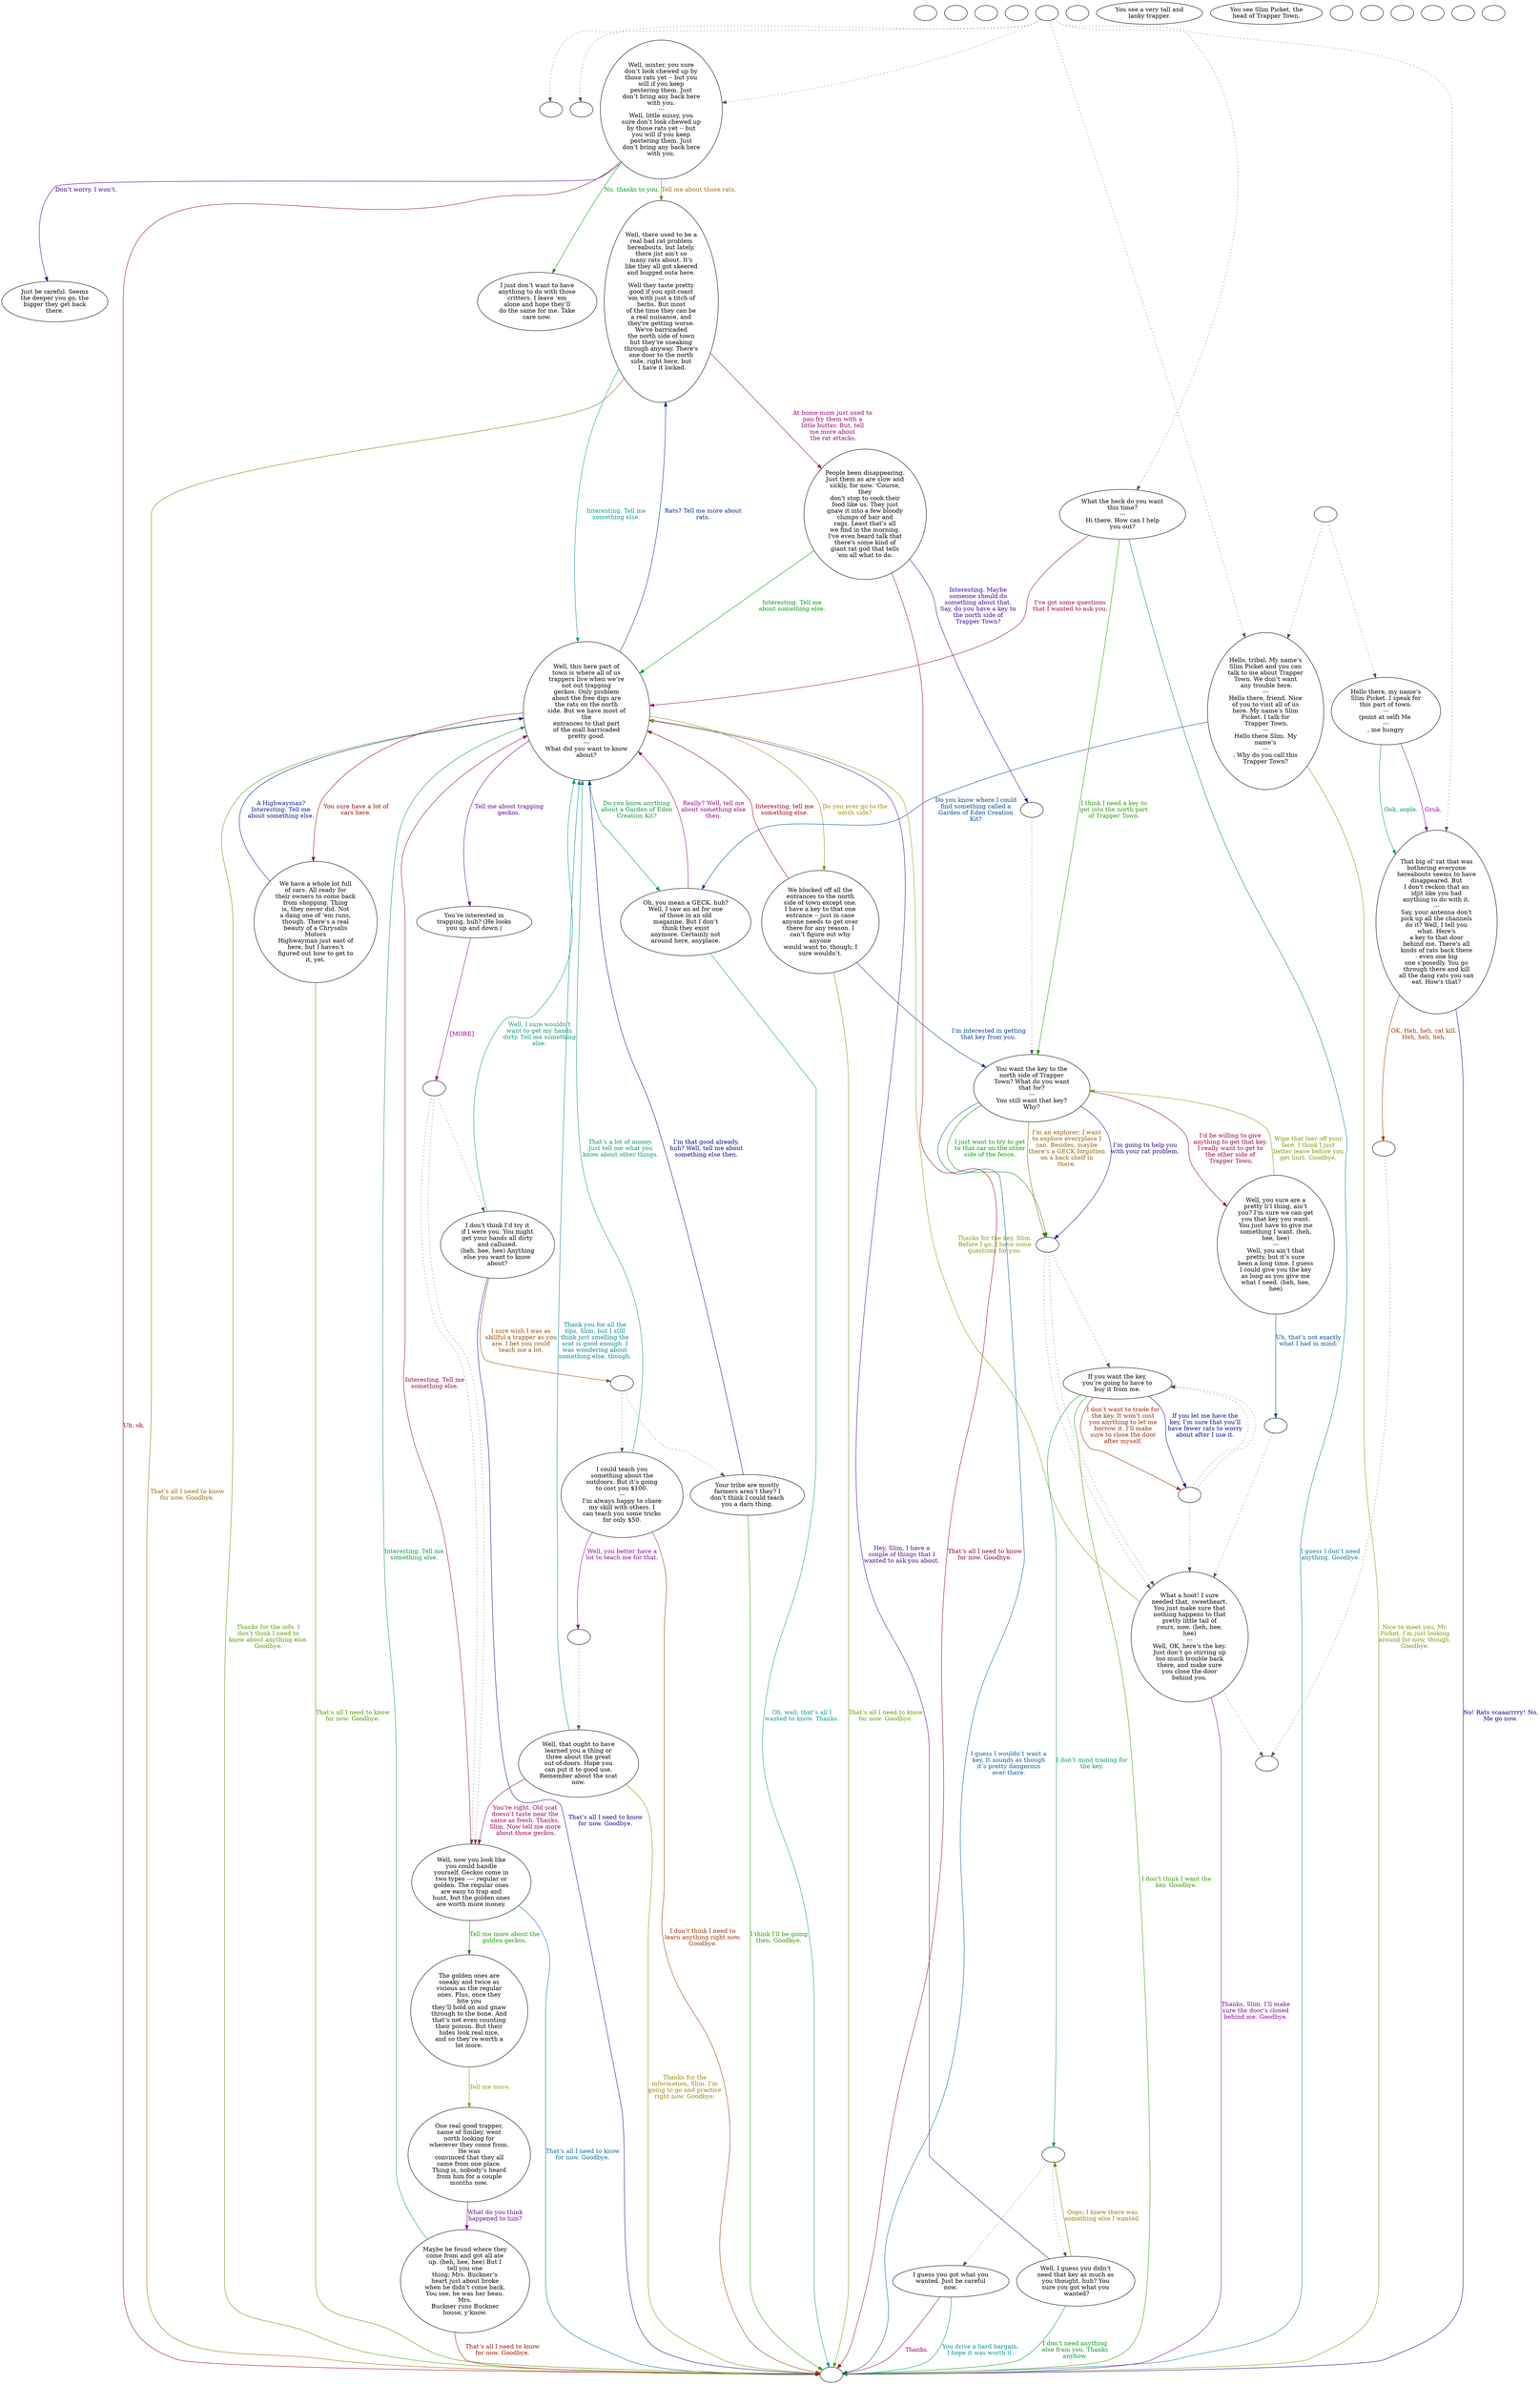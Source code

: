 digraph KCSLIM {
  "checkPartyMembersNearDoor" [style=filled       fillcolor="#FFFFFF"       color="#000000"]
  "checkPartyMembersNearDoor" [label=""]
  "start" [style=filled       fillcolor="#FFFFFF"       color="#000000"]
  "start" [label=""]
  "critter_p_proc" [style=filled       fillcolor="#FFFFFF"       color="#000000"]
  "critter_p_proc" [label=""]
  "pickup_p_proc" [style=filled       fillcolor="#FFFFFF"       color="#000000"]
  "pickup_p_proc" [label=""]
  "talk_p_proc" [style=filled       fillcolor="#FFFFFF"       color="#000000"]
  "talk_p_proc" -> "Node998" [style=dotted color="#555555"]
  "talk_p_proc" -> "Node050" [style=dotted color="#555555"]
  "talk_p_proc" -> "Node006" [style=dotted color="#555555"]
  "talk_p_proc" -> "Node001" [style=dotted color="#555555"]
  "talk_p_proc" -> "Node004" [style=dotted color="#555555"]
  "talk_p_proc" -> "Node007" [style=dotted color="#555555"]
  "talk_p_proc" [label=""]
  "destroy_p_proc" [style=filled       fillcolor="#FFFFFF"       color="#000000"]
  "destroy_p_proc" [label=""]
  "look_at_p_proc" [style=filled       fillcolor="#FFFFFF"       color="#000000"]
  "look_at_p_proc" [label="You see a very tall and\nlanky trapper."]
  "description_p_proc" [style=filled       fillcolor="#FFFFFF"       color="#000000"]
  "description_p_proc" [label="You see Slim Picket, the\nhead of Trapper Town."]
  "use_skill_on_p_proc" [style=filled       fillcolor="#FFFFFF"       color="#000000"]
  "use_skill_on_p_proc" [label=""]
  "damage_p_proc" [style=filled       fillcolor="#FFFFFF"       color="#000000"]
  "damage_p_proc" [label=""]
  "map_enter_p_proc" [style=filled       fillcolor="#FFFFFF"       color="#000000"]
  "map_enter_p_proc" [label=""]
  "push_p_proc" [style=filled       fillcolor="#FFFFFF"       color="#000000"]
  "push_p_proc" [label=""]
  "slimbarter" [style=filled       fillcolor="#FFFFFF"       color="#000000"]
  "slimbarter" -> "Node013" [style=dotted color="#555555"]
  "slimbarter" -> "Node014" [style=dotted color="#555555"]
  "slimbarter" [label=""]
  "Node920" [style=filled       fillcolor="#FFFFFF"       color="#000000"]
  "Node920" -> "Node011" [style=dotted color="#555555"]
  "Node920" -> "Node011" [style=dotted color="#555555"]
  "Node920" -> "Node012" [style=dotted color="#555555"]
  "Node920" [label=""]
  "Node950" [style=filled       fillcolor="#FFFFFF"       color="#000000"]
  "Node950" -> "Node012" [style=dotted color="#555555"]
  "Node950" -> "Node012" [style=dotted color="#555555"]
  "Node950" -> "Node011" [style=dotted color="#555555"]
  "Node950" [label=""]
  "Node960" [style=filled       fillcolor="#FFFFFF"       color="#000000"]
  "Node960" -> "Node018" [style=dotted color="#555555"]
  "Node960" -> "Node018" [style=dotted color="#555555"]
  "Node960" -> "Node017" [style=dotted color="#555555"]
  "Node960" [label=""]
  "Node970" [style=filled       fillcolor="#FFFFFF"       color="#000000"]
  "Node970" -> "Node026" [style=dotted color="#555555"]
  "Node970" -> "Node027" [style=dotted color="#555555"]
  "Node970" [label=""]
  "Node980" [style=filled       fillcolor="#FFFFFF"       color="#000000"]
  "Node980" -> "Node011" [style=dotted color="#555555"]
  "Node980" [label=""]
  "Node990" [style=filled       fillcolor="#FFFFFF"       color="#000000"]
  "Node990" -> "Node028" [style=dotted color="#555555"]
  "Node990" [label=""]
  "Node995" [style=filled       fillcolor="#FFFFFF"       color="#000000"]
  "Node995" [label=""]
  "Node996" [style=filled       fillcolor="#FFFFFF"       color="#000000"]
  "Node996" [label=""]
  "Node997" [style=filled       fillcolor="#FFFFFF"       color="#000000"]
  "Node997" -> "Node004" [style=dotted color="#555555"]
  "Node997" -> "Node005" [style=dotted color="#555555"]
  "Node997" [label=""]
  "Node998" [style=filled       fillcolor="#FFFFFF"       color="#000000"]
  "Node998" [label=""]
  "Node999" [style=filled       fillcolor="#FFFFFF"       color="#000000"]
  "Node999" [label=""]
  "Node001" [style=filled       fillcolor="#FFFFFF"       color="#000000"]
  "Node001" [label="Well, mister, you sure\ndon’t look chewed up by\nthose rats yet -- but you\nwill if you keep\npestering them. Just\ndon’t bring any back here\nwith you.\n---\nWell, little missy, you\nsure don’t look chewed up\nby those rats yet -- but\nyou will if you keep\npestering them. Just\ndon’t bring any back here\nwith you."]
  "Node001" -> "Node023" [label="Tell me about those rats." color="#996D00" fontcolor="#996D00"]
  "Node001" -> "Node003" [label="Don’t worry. I won’t." color="#400099" fontcolor="#400099"]
  "Node001" -> "Node002" [label="No, thanks to you." color="#009913" fontcolor="#009913"]
  "Node001" -> "Node999" [label="Uh, ok." color="#990019" fontcolor="#990019"]
  "Node002" [style=filled       fillcolor="#FFFFFF"       color="#000000"]
  "Node002" [label="I just don’t want to have\nanything to do with those\ncritters. I leave ‘em\nalone and hope they’ll\ndo the same for me. Take\ncare now."]
  "Node003" [style=filled       fillcolor="#FFFFFF"       color="#000000"]
  "Node003" [label="Just be careful. Seems\nthe deeper you go, the\nbigger they get back\nthere."]
  "Node004" [style=filled       fillcolor="#FFFFFF"       color="#000000"]
  "Node004" [label="Hello, tribal. My name’s\nSlim Picket and you can\ntalk to me about Trapper\nTown. We don’t want\n any trouble here.\n---\nHello there, friend. Nice\nof you to visit all of us\nhere. My name’s Slim\nPicket. I talk for\n Trapper Town.\n---\nHello there Slim. My\nname’s\n---\n. Why do you call this\nTrapper Town?"]
  "Node004" -> "Node009" [label="Do you know where I could\nfind something called a\nGarden of Eden Creation\nKit?" color="#004699" fontcolor="#004699"]
  "Node004" -> "Node999" [label="Nice to meet you, Mr.\nPicket. I’m just looking\naround for now, though.\nGoodbye." color="#739900" fontcolor="#739900"]
  "Node005" [style=filled       fillcolor="#FFFFFF"       color="#000000"]
  "Node005" [label="Hello there, my name’s\nSlim Picket. I speak for\nthis part of town.\n---\n(point at self) Me \n---\n, me hungry"]
  "Node005" -> "Node006" [label="Gruk." color="#930099" fontcolor="#930099"]
  "Node005" -> "Node006" [label="Ook, oople." color="#009966" fontcolor="#009966"]
  "Node006" [style=filled       fillcolor="#FFFFFF"       color="#000000"]
  "Node006" [label="That big ol' rat that was\nbothering everyone\nhereabouts seems to have\ndisappeared. But\nI don't reckon that an\nidjit like you had\nanything to do with it.\n---\nSay, your antenna don't\npick up all the channels\ndo it? Well, I tell you\nwhat. Here's\na key to that door\nbehind me. There's all\nkinds of rats back there\n- even one big\none s'posedly. You go\nthrough there and kill\nall the dang rats you can\neat. How's that?"]
  "Node006" -> "Node06a" [label="OK. Heh, heh, rat kill.\nHeh, heh, heh." color="#993A00" fontcolor="#993A00"]
  "Node006" -> "Node999" [label="No! Rats scaaarrrry! No.\nMe go now." color="#0D0099" fontcolor="#0D0099"]
  "Node06a" [style=filled       fillcolor="#FFFFFF"       color="#000000"]
  "Node06a" -> "Node11a" [style=dotted color="#555555"]
  "Node06a" [label=""]
  "Node007" [style=filled       fillcolor="#FFFFFF"       color="#000000"]
  "Node007" [label="What the heck do you want\nthis time?\n---\nHi there. How can I help\nyou out?"]
  "Node007" -> "Node010" [label="I think I need a key to\nget into the north part\nof Trapper Town." color="#209900" fontcolor="#209900"]
  "Node007" -> "Node008" [label="I’ve got some questions\nthat I wanted to ask you." color="#99004C" fontcolor="#99004C"]
  "Node007" -> "Node999" [label="I guess I don’t need\nanything. Goodbye." color="#007999" fontcolor="#007999"]
  "Node008" [style=filled       fillcolor="#FFFFFF"       color="#000000"]
  "Node008" [label="Well, this here part of\ntown is where all of us\ntrappers live when we’re\nnot out trapping\ngeckos. Only problem\nabout the free digs are\nthe rats on the north\nside. But we have most of\nthe\nentrances to that part\nof the mall barricaded\npretty good.\n---\nWhat did you want to know\nabout?"]
  "Node008" -> "Node015" [label="Do you ever go to the\nnorth side?" color="#998C00" fontcolor="#998C00"]
  "Node008" -> "Node016" [label="Tell me about trapping\ngeckos." color="#600099" fontcolor="#600099"]
  "Node008" -> "Node009" [label="Do you know anything\nabout a Garden of Eden\nCreation Kit?" color="#009933" fontcolor="#009933"]
  "Node008" -> "Node022" [label="You sure have a lot of\ncars here." color="#990600" fontcolor="#990600"]
  "Node008" -> "Node023" [label="Rats? Tell me more about\nrats." color="#002699" fontcolor="#002699"]
  "Node008" -> "Node999" [label="Thanks for the info. I\ndon’t think I need to\nknow about anything else.\nGoodbye." color="#539900" fontcolor="#539900"]
  "Node009" [style=filled       fillcolor="#FFFFFF"       color="#000000"]
  "Node009" [label="Oh, you mean a GECK. huh?\nWell, I saw an ad for one\nof those in an old\nmagazine. But I don’t\nthink they exist\nanymore. Certainly not\naround here, anyplace."]
  "Node009" -> "Node008" [label="Really? Well, tell me\nabout something else\nthen." color="#990080" fontcolor="#990080"]
  "Node009" -> "Node999" [label="Oh, well; that’s all I\nwanted to know. Thanks." color="#009986" fontcolor="#009986"]
  "Node010" [style=filled       fillcolor="#FFFFFF"       color="#000000"]
  "Node010" [label="You want the key to the\nnorth side of Trapper\nTown? What do you want\nthat for?\n---\nYou still want that key?\nWhy?"]
  "Node010" -> "Node920" [label="I’m an explorer; I want\nto explore everyplace I\ncan. Besides, maybe\nthere’s a GECK forgotten\non a back shelf in\nthere." color="#995900" fontcolor="#995900"]
  "Node010" -> "Node920" [label="I’m going to help you\nwith your rat problem." color="#2C0099" fontcolor="#2C0099"]
  "Node010" -> "Node920" [label="I just want to try to get\nto that car on the other\nside of the fence." color="#009900" fontcolor="#009900"]
  "Node010" -> "Node025" [label="I’d be willing to give\nanything to get that key.\nI really want to get to\nthe other side of\n Trapper Town." color="#99002D" fontcolor="#99002D"]
  "Node010" -> "Node999" [label="I guess I wouldn’t want a\nkey. It sounds as though\nit’s pretty dangerous\nover there." color="#005999" fontcolor="#005999"]
  "Node011" [style=filled       fillcolor="#FFFFFF"       color="#000000"]
  "Node011" -> "Node11a" [style=dotted color="#555555"]
  "Node011" [label="What a hoot! I sure\nneeded that, sweetheart.\nYou just make sure that\nnothing happens to that\npretty little tail of\nyours, now. (heh, hee,\nhee)\n---\nWell, OK, here’s the key.\nJust don’t go stirring up\ntoo much trouble back\nthere, and make sure\nyou close the door\nbehind you."]
  "Node011" -> "Node008" [label="Thanks for the key, Slim.\nBefore I go, I have some\nquestions for you." color="#869900" fontcolor="#869900"]
  "Node011" -> "Node999" [label="Thanks, Slim. I’ll make\nsure the door’s closed\nbehind me. Goodbye." color="#7F0099" fontcolor="#7F0099"]
  "Node11a" [style=filled       fillcolor="#FFFFFF"       color="#000000"]
  "Node11a" [label=""]
  "Node012" [style=filled       fillcolor="#FFFFFF"       color="#000000"]
  "Node012" [label="If you want the key,\nyou’re going to have to\nbuy it from me."]
  "Node012" -> "slimbarter" [label="I don’t mind trading for\nthe key." color="#009953" fontcolor="#009953"]
  "Node012" -> "Node950" [label="I don’t want to trade for\nthe key. It won’t cost\nyou anything to let me\nborrow it. I’ll make\nsure to close the door\nafter myself." color="#992600" fontcolor="#992600"]
  "Node012" -> "Node950" [label="If you let me have the\nkey, I’m sure that you’ll\nhave fewer rats to worry\nabout after I use it." color="#000799" fontcolor="#000799"]
  "Node012" -> "Node999" [label="I don’t think I want the\nkey. Goodbye." color="#339900" fontcolor="#339900"]
  "Node013" [style=filled       fillcolor="#FFFFFF"       color="#000000"]
  "Node013" [label="I guess you got what you\nwanted. Just be careful\nnow."]
  "Node013" -> "Node999" [label="Thanks." color="#990060" fontcolor="#990060"]
  "Node013" -> "Node999" [label="You drive a hard bargain.\nI hope it was worth it." color="#008D99" fontcolor="#008D99"]
  "Node014" [style=filled       fillcolor="#FFFFFF"       color="#000000"]
  "Node014" [label="Well, I guess you didn’t\nneed that key as much as\nyou thought, huh? You\nsure you got what you\n wanted?"]
  "Node014" -> "slimbarter" [label="Oops; I knew there was\nsomething else I wanted." color="#997900" fontcolor="#997900"]
  "Node014" -> "Node008" [label="Hey, Slim, I have a\ncouple of things that I\nwanted to ask you about." color="#4C0099" fontcolor="#4C0099"]
  "Node014" -> "Node999" [label="I don’t need anything\nelse from you. Thanks\nanyhow." color="#00991F" fontcolor="#00991F"]
  "Node015" [style=filled       fillcolor="#FFFFFF"       color="#000000"]
  "Node015" [label="We blocked off all the\nentrances to the north\nside of town except one.\nI have a key to that one\nentrance -- just in case\nanyone needs to get over\nthere for any reason. I\ncan’t figure out why\nanyone\nwould want to, though; I\nsure wouldn’t."]
  "Node015" -> "Node008" [label="Interesting; tell me\nsomething else." color="#99000D" fontcolor="#99000D"]
  "Node015" -> "Node010" [label="I’m interested in getting\nthat key from you." color="#003A99" fontcolor="#003A99"]
  "Node015" -> "Node999" [label="That’s all I need to know\nfor now. Goodbye." color="#669900" fontcolor="#669900"]
  "Node016" [style=filled       fillcolor="#FFFFFF"       color="#000000"]
  "Node016" [label="You’re interested in\ntrapping, huh? (He looks\nyou up and down.)"]
  "Node016" -> "Node960" [label="[MORE]" color="#990093" fontcolor="#990093"]
  "Node017" [style=filled       fillcolor="#FFFFFF"       color="#000000"]
  "Node017" [label="I don’t think I’d try it\nif I were you. You might\nget your hands all dirty\nand callused.\n(heh, hee, hee) Anything\nelse you want to know\nabout?"]
  "Node017" -> "Node008" [label="Well, I sure wouldn’t\nwant to get my hands\ndirty. Tell me something\nelse." color="#009972" fontcolor="#009972"]
  "Node017" -> "Node970" [label="I sure wish I was as\nskillful a trapper as you\nare. I bet you could\nteach me a lot." color="#994600" fontcolor="#994600"]
  "Node017" -> "Node999" [label="That’s all I need to know\nfor now. Goodbye." color="#190099" fontcolor="#190099"]
  "Node018" [style=filled       fillcolor="#FFFFFF"       color="#000000"]
  "Node018" [label="Well, now you look like\nyou could handle\nyourself. Geckos come in\ntwo types -— regular or\ngolden. The regular ones\nare easy to trap and\nhunt, but the golden ones\nare worth more money."]
  "Node018" -> "Node019" [label="Tell me more about the\ngolden geckos." color="#149900" fontcolor="#149900"]
  "Node018" -> "Node008" [label="Interesting. Tell me\nsomething else." color="#990040" fontcolor="#990040"]
  "Node018" -> "Node999" [label="That’s all I need to know\nfor now. Goodbye." color="#006D99" fontcolor="#006D99"]
  "Node019" [style=filled       fillcolor="#FFFFFF"       color="#000000"]
  "Node019" [label="The golden ones are\nsneaky and twice as\nvicious as the regular\nones. Plus, once they\nbite you\nthey’ll hold on and gnaw\nthrough to the bone. And\nthat’s not even counting\ntheir poison. But their\nhides look real nice,\nand so they’re worth a\nlot more."]
  "Node019" -> "Node020" [label="Tell me more." color="#999800" fontcolor="#999800"]
  "Node020" [style=filled       fillcolor="#FFFFFF"       color="#000000"]
  "Node020" [label="One real good trapper,\nname of Smiley, went\nnorth looking for\nwherever they come from.\nHe was\nconvinced that they all\ncame from one place.\nThing is, nobody’s heard\nfrom him for a couple\nmonths now."]
  "Node020" -> "Node021" [label="What do you think\nhappened to him?" color="#6C0099" fontcolor="#6C0099"]
  "Node021" [style=filled       fillcolor="#FFFFFF"       color="#000000"]
  "Node021" [label="Maybe he found where they\ncome from and got all ate\nup. (heh, hee, hee) But I\ntell you one\nthing; Mrs. Buckner’s\nheart just about broke\nwhen he didn’t come back.\nYou see, he was her beau.\nMrs.\nBuckner runs Buckner\nhouse, y’know."]
  "Node021" -> "Node008" [label="Interesting. Tell me\nsomething else." color="#00993F" fontcolor="#00993F"]
  "Node021" -> "Node999" [label="That’s all I need to know\nfor now. Goodbye." color="#991200" fontcolor="#991200"]
  "Node022" [style=filled       fillcolor="#FFFFFF"       color="#000000"]
  "Node022" [label="We have a whole lot full\nof cars. All ready for\ntheir owners to come back\nfrom shopping. Thing\nis, they never did. Not\na dang one of ‘em runs,\nthough. There’s a real\nbeauty of a Chrysalis\nMotors\nHighwayman just east of\nhere, but I haven’t\nfigured out how to get to\nit, yet."]
  "Node022" -> "Node008" [label="A Highwayman?\nInteresting. Tell me\nabout something else." color="#001A99" fontcolor="#001A99"]
  "Node022" -> "Node999" [label="That’s all I need to know\nfor now. Goodbye." color="#479900" fontcolor="#479900"]
  "Node023" [style=filled       fillcolor="#FFFFFF"       color="#000000"]
  "Node023" [label="Well, there used to be a\nreal bad rat problem\nhereabouts, but lately,\nthere jist ain't so\nmany rats about. It's\nlike they all got skeered\nand bugged outa here.\n---\nWell they taste pretty\ngood if you spit-roast\n'em with just a titch of\nherbs. But most\nof the time they can be\na real nuisance, and\nthey're getting worse.\nWe've barricaded\nthe north side of town\nbut they're sneaking\nthrough anyway. There's\none door to the north\nside, right here, but\n I have it locked."]
  "Node023" -> "Node024" [label="At home mom just used to\npan-fry them with a\nlittle butter. But, tell\nme more about\n the rat attacks." color="#990074" fontcolor="#990074"]
  "Node023" -> "Node008" [label="Interesting. Tell me\nsomething else." color="#009992" fontcolor="#009992"]
  "Node023" -> "Node999" [label="That’s all I need to know\nfor now. Goodbye." color="#996500" fontcolor="#996500"]
  "Node024" [style=filled       fillcolor="#FFFFFF"       color="#000000"]
  "Node024" [label="People been disappearing.\nJust them as are slow and\nsickly, for now. 'Course,\nthey\ndon't stop to cook their\nfood like us. They just\ngnaw it into a few bloody\nclumps of hair and\nrags. Least that's all\nwe find in the morning.\nI've even heard talk that\nthere's some kind of\ngiant rat god that tells\n'em all what to do."]
  "Node024" -> "Node24a" [label="Interesting. Maybe\nsomeone should do\nsomething about that.\nSay, do you have a key to\nthe north side of\nTrapper Town?" color="#390099" fontcolor="#390099"]
  "Node024" -> "Node008" [label="Interesting. Tell me\nabout something else." color="#00990C" fontcolor="#00990C"]
  "Node024" -> "Node999" [label="That’s all I need to know\nfor now. Goodbye." color="#990021" fontcolor="#990021"]
  "Node24a" [style=filled       fillcolor="#FFFFFF"       color="#000000"]
  "Node24a" -> "Node010" [style=dotted color="#555555"]
  "Node24a" [label=""]
  "Node025" [style=filled       fillcolor="#FFFFFF"       color="#000000"]
  "Node025" [label="Well, you sure are a\npretty li’l thing, ain’t\nyou? I’m sure we can get\nyou that key you want.\nYou just have to give me\nsomething I want. (heh,\nhee, hee)\n---\nWell, you ain’t that\npretty, but it’s sure\nbeen a long time. I guess\nI could give you the key\nas long as you give me\nwhat I need. (heh, hee,\nhee)"]
  "Node025" -> "Node980" [label="Uh, that’s not exactly\nwhat I had in mind." color="#004D99" fontcolor="#004D99"]
  "Node025" -> "Node010" [label="Wipe that leer off your\nface. I think I just\nbetter leave before you\nget hurt. Goodbye." color="#7A9900" fontcolor="#7A9900"]
  "Node026" [style=filled       fillcolor="#FFFFFF"       color="#000000"]
  "Node026" [label="I could teach you\nsomething about the\noutdoors. But it’s going\nto cost you $100.\n---\nI’m always happy to share\nmy skill with others. I\ncan teach you some tricks\nfor only $50."]
  "Node026" -> "Node990" [label="Well, you better have a\nlot to teach me for that." color="#8B0099" fontcolor="#8B0099"]
  "Node026" -> "Node008" [label="That’s a lot of money.\nJust tell me what you\nknow about other things." color="#00995F" fontcolor="#00995F"]
  "Node026" -> "Node999" [label="I don’t think I need to\nlearn anything right now.\nGoodbye." color="#993200" fontcolor="#993200"]
  "Node027" [style=filled       fillcolor="#FFFFFF"       color="#000000"]
  "Node027" [label="Your tribe are mostly\nfarmers aren’t they? I\ndon’t think I could teach\nyou a darn thing."]
  "Node027" -> "Node008" [label="I’m that good already,\nhuh? Well, tell me about\nsomething else then." color="#050099" fontcolor="#050099"]
  "Node027" -> "Node999" [label="I think I’ll be going\nthen. Goodbye." color="#279900" fontcolor="#279900"]
  "Node028" [style=filled       fillcolor="#FFFFFF"       color="#000000"]
  "Node028" [label="Well, that ought to have\nlearned you a thing or\nthree about the great\nout-of-doors. Hope you\ncan put it to good use.\nRemember about the scat\nnow."]
  "Node028" -> "Node018" [label="You’re right. Old scat\ndoesn’t taste near the\nsame as fresh. Thanks,\nSlim. Now tell me more\n about those geckos." color="#990054" fontcolor="#990054"]
  "Node028" -> "Node008" [label="Thank you for all the\ntips, Slim, but I still\nthink just smelling the\nscat is good enough. I\nwas wondering about\nsomething else, though." color="#008199" fontcolor="#008199"]
  "Node028" -> "Node999" [label="Thanks for the\ninformation, Slim. I’m\ngoing to go and practice\nright now. Goodbye." color="#998500" fontcolor="#998500"]
  "Node050" [style=filled       fillcolor="#FFFFFF"       color="#000000"]
  "Node050" [label=""]
}